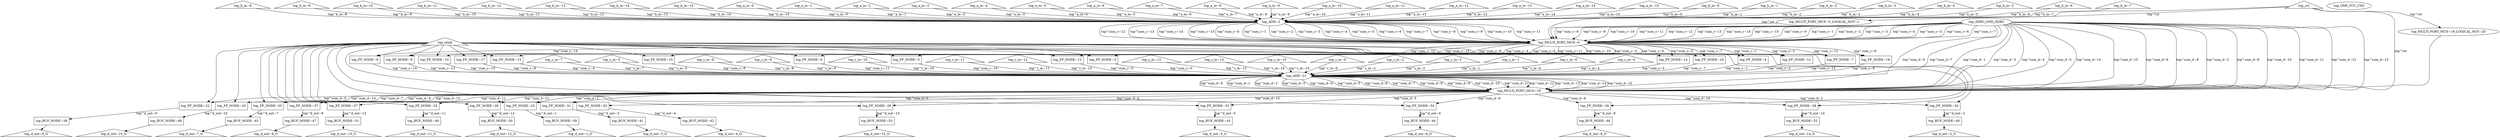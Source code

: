 digraph G {
	ranksep=.25;
	"top_a_in~0" [shape=triangle];
	"top_a_in~0" -> "top_ADD~2"[label="top^a_in~0"];
	"top_ADD~2"
	"top_ADD~2" -> "top_MULTI_PORT_MUX~0"[label="top^sum_c~0"];
	"top_MULTI_PORT_MUX~0"
	"top_MULTI_PORT_MUX~0" -> "top_FF_NODE~3"[label="top^sum_c~0"];
	"top_FF_NODE~3" [shape=box];
	"top_FF_NODE~3" -> "top_ADD~21"[label="top^sum_c~0"];
	"top_ADD~21"
	"top_ADD~21" -> "top_MULTI_PORT_MUX~19"[label="top^sum_d~0"];
	"top_MULTI_PORT_MUX~19"
	"top_MULTI_PORT_MUX~19" -> "top_FF_NODE~22"[label="top^sum_d~0"];
	"top_FF_NODE~22" [shape=box];
	"top_FF_NODE~22" -> "top_BUF_NODE~38"[label="top^d_out~0"];
	"top_BUF_NODE~38" [shape=box];
	"top_BUF_NODE~38" -> "top_d_out~0_O";
	"top_d_out~0_O" [shape=triangle];
	"top_MULTI_PORT_MUX~19" -> "top_FF_NODE~23"[label="top^sum_d~1"];
	"top_FF_NODE~23" [shape=box];
	"top_FF_NODE~23" -> "top_BUF_NODE~39"[label="top^d_out~1"];
	"top_BUF_NODE~39" [shape=box];
	"top_BUF_NODE~39" -> "top_d_out~1_O";
	"top_d_out~1_O" [shape=triangle];
	"top_MULTI_PORT_MUX~19" -> "top_FF_NODE~24"[label="top^sum_d~10"];
	"top_FF_NODE~24" [shape=box];
	"top_FF_NODE~24" -> "top_BUF_NODE~48"[label="top^d_out~10"];
	"top_BUF_NODE~48" [shape=box];
	"top_BUF_NODE~48" -> "top_d_out~10_O";
	"top_d_out~10_O" [shape=triangle];
	"top_MULTI_PORT_MUX~19" -> "top_FF_NODE~25"[label="top^sum_d~11"];
	"top_FF_NODE~25" [shape=box];
	"top_FF_NODE~25" -> "top_BUF_NODE~49"[label="top^d_out~11"];
	"top_BUF_NODE~49" [shape=box];
	"top_BUF_NODE~49" -> "top_d_out~11_O";
	"top_d_out~11_O" [shape=triangle];
	"top_MULTI_PORT_MUX~19" -> "top_FF_NODE~26"[label="top^sum_d~12"];
	"top_FF_NODE~26" [shape=box];
	"top_FF_NODE~26" -> "top_BUF_NODE~50"[label="top^d_out~12"];
	"top_BUF_NODE~50" [shape=box];
	"top_BUF_NODE~50" -> "top_d_out~12_O";
	"top_d_out~12_O" [shape=triangle];
	"top_MULTI_PORT_MUX~19" -> "top_FF_NODE~27"[label="top^sum_d~13"];
	"top_FF_NODE~27" [shape=box];
	"top_FF_NODE~27" -> "top_BUF_NODE~51"[label="top^d_out~13"];
	"top_BUF_NODE~51" [shape=box];
	"top_BUF_NODE~51" -> "top_d_out~13_O";
	"top_d_out~13_O" [shape=triangle];
	"top_MULTI_PORT_MUX~19" -> "top_FF_NODE~28"[label="top^sum_d~14"];
	"top_FF_NODE~28" [shape=box];
	"top_FF_NODE~28" -> "top_BUF_NODE~52"[label="top^d_out~14"];
	"top_BUF_NODE~52" [shape=box];
	"top_BUF_NODE~52" -> "top_d_out~14_O";
	"top_d_out~14_O" [shape=triangle];
	"top_MULTI_PORT_MUX~19" -> "top_FF_NODE~29"[label="top^sum_d~15"];
	"top_FF_NODE~29" [shape=box];
	"top_FF_NODE~29" -> "top_BUF_NODE~53"[label="top^d_out~15"];
	"top_BUF_NODE~53" [shape=box];
	"top_BUF_NODE~53" -> "top_d_out~15_O";
	"top_d_out~15_O" [shape=triangle];
	"top_MULTI_PORT_MUX~19" -> "top_FF_NODE~30"[label="top^sum_d~2"];
	"top_FF_NODE~30" [shape=box];
	"top_FF_NODE~30" -> "top_BUF_NODE~40"[label="top^d_out~2"];
	"top_BUF_NODE~40" [shape=box];
	"top_BUF_NODE~40" -> "top_d_out~2_O";
	"top_d_out~2_O" [shape=triangle];
	"top_MULTI_PORT_MUX~19" -> "top_FF_NODE~31"[label="top^sum_d~3"];
	"top_FF_NODE~31" [shape=box];
	"top_FF_NODE~31" -> "top_BUF_NODE~41"[label="top^d_out~3"];
	"top_BUF_NODE~41" [shape=box];
	"top_BUF_NODE~41" -> "top_d_out~3_O";
	"top_d_out~3_O" [shape=triangle];
	"top_MULTI_PORT_MUX~19" -> "top_FF_NODE~32"[label="top^sum_d~4"];
	"top_FF_NODE~32" [shape=box];
	"top_FF_NODE~32" -> "top_BUF_NODE~42"[label="top^d_out~4"];
	"top_BUF_NODE~42" [shape=box];
	"top_BUF_NODE~42" -> "top_d_out~4_O";
	"top_d_out~4_O" [shape=triangle];
	"top_MULTI_PORT_MUX~19" -> "top_FF_NODE~33"[label="top^sum_d~5"];
	"top_FF_NODE~33" [shape=box];
	"top_FF_NODE~33" -> "top_BUF_NODE~43"[label="top^d_out~5"];
	"top_BUF_NODE~43" [shape=box];
	"top_BUF_NODE~43" -> "top_d_out~5_O";
	"top_d_out~5_O" [shape=triangle];
	"top_MULTI_PORT_MUX~19" -> "top_FF_NODE~34"[label="top^sum_d~6"];
	"top_FF_NODE~34" [shape=box];
	"top_FF_NODE~34" -> "top_BUF_NODE~44"[label="top^d_out~6"];
	"top_BUF_NODE~44" [shape=box];
	"top_BUF_NODE~44" -> "top_d_out~6_O";
	"top_d_out~6_O" [shape=triangle];
	"top_MULTI_PORT_MUX~19" -> "top_FF_NODE~35"[label="top^sum_d~7"];
	"top_FF_NODE~35" [shape=box];
	"top_FF_NODE~35" -> "top_BUF_NODE~45"[label="top^d_out~7"];
	"top_BUF_NODE~45" [shape=box];
	"top_BUF_NODE~45" -> "top_d_out~7_O";
	"top_d_out~7_O" [shape=triangle];
	"top_MULTI_PORT_MUX~19" -> "top_FF_NODE~36"[label="top^sum_d~8"];
	"top_FF_NODE~36" [shape=box];
	"top_FF_NODE~36" -> "top_BUF_NODE~46"[label="top^d_out~8"];
	"top_BUF_NODE~46" [shape=box];
	"top_BUF_NODE~46" -> "top_d_out~8_O";
	"top_d_out~8_O" [shape=triangle];
	"top_MULTI_PORT_MUX~19" -> "top_FF_NODE~37"[label="top^sum_d~9"];
	"top_FF_NODE~37" [shape=box];
	"top_FF_NODE~37" -> "top_BUF_NODE~47"[label="top^d_out~9"];
	"top_BUF_NODE~47" [shape=box];
	"top_BUF_NODE~47" -> "top_d_out~9_O";
	"top_d_out~9_O" [shape=triangle];
	"top_ADD~21" -> "top_MULTI_PORT_MUX~19"[label="top^sum_d~1"];
	"top_ADD~21" -> "top_MULTI_PORT_MUX~19"[label="top^sum_d~2"];
	"top_ADD~21" -> "top_MULTI_PORT_MUX~19"[label="top^sum_d~3"];
	"top_ADD~21" -> "top_MULTI_PORT_MUX~19"[label="top^sum_d~4"];
	"top_ADD~21" -> "top_MULTI_PORT_MUX~19"[label="top^sum_d~5"];
	"top_ADD~21" -> "top_MULTI_PORT_MUX~19"[label="top^sum_d~6"];
	"top_ADD~21" -> "top_MULTI_PORT_MUX~19"[label="top^sum_d~7"];
	"top_ADD~21" -> "top_MULTI_PORT_MUX~19"[label="top^sum_d~8"];
	"top_ADD~21" -> "top_MULTI_PORT_MUX~19"[label="top^sum_d~9"];
	"top_ADD~21" -> "top_MULTI_PORT_MUX~19"[label="top^sum_d~10"];
	"top_ADD~21" -> "top_MULTI_PORT_MUX~19"[label="top^sum_d~11"];
	"top_ADD~21" -> "top_MULTI_PORT_MUX~19"[label="top^sum_d~12"];
	"top_ADD~21" -> "top_MULTI_PORT_MUX~19"[label="top^sum_d~13"];
	"top_ADD~21" -> "top_MULTI_PORT_MUX~19"[label="top^sum_d~14"];
	"top_ADD~21" -> "top_MULTI_PORT_MUX~19"[label="top^sum_d~15"];
	"top_MULTI_PORT_MUX~0" -> "top_FF_NODE~4"[label="top^sum_c~1"];
	"top_FF_NODE~4" [shape=box];
	"top_FF_NODE~4" -> "top_ADD~21"[label="top^sum_c~1"];
	"top_MULTI_PORT_MUX~0" -> "top_FF_NODE~5"[label="top^sum_c~10"];
	"top_FF_NODE~5" [shape=box];
	"top_FF_NODE~5" -> "top_ADD~21"[label="top^sum_c~10"];
	"top_MULTI_PORT_MUX~0" -> "top_FF_NODE~6"[label="top^sum_c~11"];
	"top_FF_NODE~6" [shape=box];
	"top_FF_NODE~6" -> "top_ADD~21"[label="top^sum_c~11"];
	"top_MULTI_PORT_MUX~0" -> "top_FF_NODE~7"[label="top^sum_c~12"];
	"top_FF_NODE~7" [shape=box];
	"top_FF_NODE~7" -> "top_ADD~21"[label="top^sum_c~12"];
	"top_MULTI_PORT_MUX~0" -> "top_FF_NODE~8"[label="top^sum_c~13"];
	"top_FF_NODE~8" [shape=box];
	"top_FF_NODE~8" -> "top_ADD~21"[label="top^sum_c~13"];
	"top_MULTI_PORT_MUX~0" -> "top_FF_NODE~9"[label="top^sum_c~14"];
	"top_FF_NODE~9" [shape=box];
	"top_FF_NODE~9" -> "top_ADD~21"[label="top^sum_c~14"];
	"top_MULTI_PORT_MUX~0" -> "top_FF_NODE~10"[label="top^sum_c~15"];
	"top_FF_NODE~10" [shape=box];
	"top_FF_NODE~10" -> "top_ADD~21"[label="top^sum_c~15"];
	"top_MULTI_PORT_MUX~0" -> "top_FF_NODE~11"[label="top^sum_c~2"];
	"top_FF_NODE~11" [shape=box];
	"top_FF_NODE~11" -> "top_ADD~21"[label="top^sum_c~2"];
	"top_MULTI_PORT_MUX~0" -> "top_FF_NODE~12"[label="top^sum_c~3"];
	"top_FF_NODE~12" [shape=box];
	"top_FF_NODE~12" -> "top_ADD~21"[label="top^sum_c~3"];
	"top_MULTI_PORT_MUX~0" -> "top_FF_NODE~13"[label="top^sum_c~4"];
	"top_FF_NODE~13" [shape=box];
	"top_FF_NODE~13" -> "top_ADD~21"[label="top^sum_c~4"];
	"top_MULTI_PORT_MUX~0" -> "top_FF_NODE~14"[label="top^sum_c~5"];
	"top_FF_NODE~14" [shape=box];
	"top_FF_NODE~14" -> "top_ADD~21"[label="top^sum_c~5"];
	"top_MULTI_PORT_MUX~0" -> "top_FF_NODE~15"[label="top^sum_c~6"];
	"top_FF_NODE~15" [shape=box];
	"top_FF_NODE~15" -> "top_ADD~21"[label="top^sum_c~6"];
	"top_MULTI_PORT_MUX~0" -> "top_FF_NODE~16"[label="top^sum_c~7"];
	"top_FF_NODE~16" [shape=box];
	"top_FF_NODE~16" -> "top_ADD~21"[label="top^sum_c~7"];
	"top_MULTI_PORT_MUX~0" -> "top_FF_NODE~17"[label="top^sum_c~8"];
	"top_FF_NODE~17" [shape=box];
	"top_FF_NODE~17" -> "top_ADD~21"[label="top^sum_c~8"];
	"top_MULTI_PORT_MUX~0" -> "top_FF_NODE~18"[label="top^sum_c~9"];
	"top_FF_NODE~18" [shape=box];
	"top_FF_NODE~18" -> "top_ADD~21"[label="top^sum_c~9"];
	"top_ADD~2" -> "top_MULTI_PORT_MUX~0"[label="top^sum_c~1"];
	"top_ADD~2" -> "top_MULTI_PORT_MUX~0"[label="top^sum_c~2"];
	"top_ADD~2" -> "top_MULTI_PORT_MUX~0"[label="top^sum_c~3"];
	"top_ADD~2" -> "top_MULTI_PORT_MUX~0"[label="top^sum_c~4"];
	"top_ADD~2" -> "top_MULTI_PORT_MUX~0"[label="top^sum_c~5"];
	"top_ADD~2" -> "top_MULTI_PORT_MUX~0"[label="top^sum_c~6"];
	"top_ADD~2" -> "top_MULTI_PORT_MUX~0"[label="top^sum_c~7"];
	"top_ADD~2" -> "top_MULTI_PORT_MUX~0"[label="top^sum_c~8"];
	"top_ADD~2" -> "top_MULTI_PORT_MUX~0"[label="top^sum_c~9"];
	"top_ADD~2" -> "top_MULTI_PORT_MUX~0"[label="top^sum_c~10"];
	"top_ADD~2" -> "top_MULTI_PORT_MUX~0"[label="top^sum_c~11"];
	"top_ADD~2" -> "top_MULTI_PORT_MUX~0"[label="top^sum_c~12"];
	"top_ADD~2" -> "top_MULTI_PORT_MUX~0"[label="top^sum_c~13"];
	"top_ADD~2" -> "top_MULTI_PORT_MUX~0"[label="top^sum_c~14"];
	"top_ADD~2" -> "top_MULTI_PORT_MUX~0"[label="top^sum_c~15"];
	"top_a_in~1" [shape=triangle];
	"top_a_in~1" -> "top_ADD~2"[label="top^a_in~1"];
	"top_a_in~2" [shape=triangle];
	"top_a_in~2" -> "top_ADD~2"[label="top^a_in~2"];
	"top_a_in~3" [shape=triangle];
	"top_a_in~3" -> "top_ADD~2"[label="top^a_in~3"];
	"top_a_in~4" [shape=triangle];
	"top_a_in~4" -> "top_ADD~2"[label="top^a_in~4"];
	"top_a_in~5" [shape=triangle];
	"top_a_in~5" -> "top_ADD~2"[label="top^a_in~5"];
	"top_a_in~6" [shape=triangle];
	"top_a_in~6" -> "top_ADD~2"[label="top^a_in~6"];
	"top_a_in~7" [shape=triangle];
	"top_a_in~7" -> "top_ADD~2"[label="top^a_in~7"];
	"top_a_in~8" [shape=triangle];
	"top_a_in~8" -> "top_ADD~2"[label="top^a_in~8"];
	"top_a_in~9" [shape=triangle];
	"top_a_in~9" -> "top_ADD~2"[label="top^a_in~9"];
	"top_a_in~10" [shape=triangle];
	"top_a_in~10" -> "top_ADD~2"[label="top^a_in~10"];
	"top_a_in~11" [shape=triangle];
	"top_a_in~11" -> "top_ADD~2"[label="top^a_in~11"];
	"top_a_in~12" [shape=triangle];
	"top_a_in~12" -> "top_ADD~2"[label="top^a_in~12"];
	"top_a_in~13" [shape=triangle];
	"top_a_in~13" -> "top_ADD~2"[label="top^a_in~13"];
	"top_a_in~14" [shape=triangle];
	"top_a_in~14" -> "top_ADD~2"[label="top^a_in~14"];
	"top_a_in~15" [shape=triangle];
	"top_a_in~15" -> "top_ADD~2"[label="top^a_in~15"];
	"top_b_in~0" [shape=triangle];
	"top_b_in~0" -> "top_ADD~2"[label="top^b_in~0"];
	"top_b_in~1" [shape=triangle];
	"top_b_in~1" -> "top_ADD~2"[label="top^b_in~1"];
	"top_b_in~2" [shape=triangle];
	"top_b_in~2" -> "top_ADD~2"[label="top^b_in~2"];
	"top_b_in~3" [shape=triangle];
	"top_b_in~3" -> "top_ADD~2"[label="top^b_in~3"];
	"top_b_in~4" [shape=triangle];
	"top_b_in~4" -> "top_ADD~2"[label="top^b_in~4"];
	"top_b_in~5" [shape=triangle];
	"top_b_in~5" -> "top_ADD~2"[label="top^b_in~5"];
	"top_b_in~6" [shape=triangle];
	"top_b_in~6" -> "top_ADD~2"[label="top^b_in~6"];
	"top_b_in~7" [shape=triangle];
	"top_b_in~7" -> "top_ADD~2"[label="top^b_in~7"];
	"top_b_in~8" [shape=triangle];
	"top_b_in~8" -> "top_ADD~2"[label="top^b_in~8"];
	"top_b_in~9" [shape=triangle];
	"top_b_in~9" -> "top_ADD~2"[label="top^b_in~9"];
	"top_b_in~10" [shape=triangle];
	"top_b_in~10" -> "top_ADD~2"[label="top^b_in~10"];
	"top_b_in~11" [shape=triangle];
	"top_b_in~11" -> "top_ADD~2"[label="top^b_in~11"];
	"top_b_in~12" [shape=triangle];
	"top_b_in~12" -> "top_ADD~2"[label="top^b_in~12"];
	"top_b_in~13" [shape=triangle];
	"top_b_in~13" -> "top_ADD~2"[label="top^b_in~13"];
	"top_b_in~14" [shape=triangle];
	"top_b_in~14" -> "top_ADD~2"[label="top^b_in~14"];
	"top_b_in~15" [shape=triangle];
	"top_b_in~15" -> "top_ADD~2"[label="top^b_in~15"];
	"top_c_in~0" [shape=triangle];
	"top_c_in~0" -> "top_ADD~21"[label="top^c_in~0"];
	"top_c_in~1" [shape=triangle];
	"top_c_in~1" -> "top_ADD~21"[label="top^c_in~1"];
	"top_c_in~2" [shape=triangle];
	"top_c_in~2" -> "top_ADD~21"[label="top^c_in~2"];
	"top_c_in~3" [shape=triangle];
	"top_c_in~3" -> "top_ADD~21"[label="top^c_in~3"];
	"top_c_in~4" [shape=triangle];
	"top_c_in~4" -> "top_ADD~21"[label="top^c_in~4"];
	"top_c_in~5" [shape=triangle];
	"top_c_in~5" -> "top_ADD~21"[label="top^c_in~5"];
	"top_c_in~6" [shape=triangle];
	"top_c_in~6" -> "top_ADD~21"[label="top^c_in~6"];
	"top_c_in~7" [shape=triangle];
	"top_c_in~7" -> "top_ADD~21"[label="top^c_in~7"];
	"top_c_in~8" [shape=triangle];
	"top_c_in~8" -> "top_ADD~21"[label="top^c_in~8"];
	"top_c_in~9" [shape=triangle];
	"top_c_in~9" -> "top_ADD~21"[label="top^c_in~9"];
	"top_c_in~10" [shape=triangle];
	"top_c_in~10" -> "top_ADD~21"[label="top^c_in~10"];
	"top_c_in~11" [shape=triangle];
	"top_c_in~11" -> "top_ADD~21"[label="top^c_in~11"];
	"top_c_in~12" [shape=triangle];
	"top_c_in~12" -> "top_ADD~21"[label="top^c_in~12"];
	"top_c_in~13" [shape=triangle];
	"top_c_in~13" -> "top_ADD~21"[label="top^c_in~13"];
	"top_c_in~14" [shape=triangle];
	"top_c_in~14" -> "top_ADD~21"[label="top^c_in~14"];
	"top_c_in~15" [shape=triangle];
	"top_c_in~15" -> "top_ADD~21"[label="top^c_in~15"];
	"top_clock" [shape=triangle];
	"top_clock" -> "top_FF_NODE~3";
	"top_clock" -> "top_FF_NODE~4";
	"top_clock" -> "top_FF_NODE~5";
	"top_clock" -> "top_FF_NODE~6";
	"top_clock" -> "top_FF_NODE~7";
	"top_clock" -> "top_FF_NODE~8";
	"top_clock" -> "top_FF_NODE~9";
	"top_clock" -> "top_FF_NODE~10";
	"top_clock" -> "top_FF_NODE~11";
	"top_clock" -> "top_FF_NODE~12";
	"top_clock" -> "top_FF_NODE~13";
	"top_clock" -> "top_FF_NODE~14";
	"top_clock" -> "top_FF_NODE~15";
	"top_clock" -> "top_FF_NODE~16";
	"top_clock" -> "top_FF_NODE~17";
	"top_clock" -> "top_FF_NODE~18";
	"top_clock" -> "top_FF_NODE~22";
	"top_clock" -> "top_FF_NODE~23";
	"top_clock" -> "top_FF_NODE~24";
	"top_clock" -> "top_FF_NODE~25";
	"top_clock" -> "top_FF_NODE~26";
	"top_clock" -> "top_FF_NODE~27";
	"top_clock" -> "top_FF_NODE~28";
	"top_clock" -> "top_FF_NODE~29";
	"top_clock" -> "top_FF_NODE~30";
	"top_clock" -> "top_FF_NODE~31";
	"top_clock" -> "top_FF_NODE~32";
	"top_clock" -> "top_FF_NODE~33";
	"top_clock" -> "top_FF_NODE~34";
	"top_clock" -> "top_FF_NODE~35";
	"top_clock" -> "top_FF_NODE~36";
	"top_clock" -> "top_FF_NODE~37";
	"top_rst" [shape=triangle];
	"top_rst" -> "top_MULTI_PORT_MUX~0"[label="top^rst"];
	"top_rst" -> "top_MULTI_PORT_MUX~0_LOGICAL_NOT~1"[label="top^rst"];
	"top_MULTI_PORT_MUX~0_LOGICAL_NOT~1"
	"top_MULTI_PORT_MUX~0_LOGICAL_NOT~1" -> "top_MULTI_PORT_MUX~0";
	"top_rst" -> "top_MULTI_PORT_MUX~19"[label="top^rst"];
	"top_rst" -> "top_MULTI_PORT_MUX~19_LOGICAL_NOT~20"[label="top^rst"];
	"top_MULTI_PORT_MUX~19_LOGICAL_NOT~20"
	"top_MULTI_PORT_MUX~19_LOGICAL_NOT~20" -> "top_MULTI_PORT_MUX~19";
	"top_ZERO_GND_ZERO"
	"top_ZERO_GND_ZERO" -> "top_MULTI_PORT_MUX~0"[label="top^sum_c~0"];
	"top_ZERO_GND_ZERO" -> "top_MULTI_PORT_MUX~0"[label="top^sum_c~1"];
	"top_ZERO_GND_ZERO" -> "top_MULTI_PORT_MUX~0"[label="top^sum_c~2"];
	"top_ZERO_GND_ZERO" -> "top_MULTI_PORT_MUX~0"[label="top^sum_c~3"];
	"top_ZERO_GND_ZERO" -> "top_MULTI_PORT_MUX~0"[label="top^sum_c~4"];
	"top_ZERO_GND_ZERO" -> "top_MULTI_PORT_MUX~0"[label="top^sum_c~5"];
	"top_ZERO_GND_ZERO" -> "top_MULTI_PORT_MUX~0"[label="top^sum_c~6"];
	"top_ZERO_GND_ZERO" -> "top_MULTI_PORT_MUX~0"[label="top^sum_c~7"];
	"top_ZERO_GND_ZERO" -> "top_MULTI_PORT_MUX~0"[label="top^sum_c~8"];
	"top_ZERO_GND_ZERO" -> "top_MULTI_PORT_MUX~0"[label="top^sum_c~9"];
	"top_ZERO_GND_ZERO" -> "top_MULTI_PORT_MUX~0"[label="top^sum_c~10"];
	"top_ZERO_GND_ZERO" -> "top_MULTI_PORT_MUX~0"[label="top^sum_c~11"];
	"top_ZERO_GND_ZERO" -> "top_MULTI_PORT_MUX~0"[label="top^sum_c~12"];
	"top_ZERO_GND_ZERO" -> "top_MULTI_PORT_MUX~0"[label="top^sum_c~13"];
	"top_ZERO_GND_ZERO" -> "top_MULTI_PORT_MUX~0"[label="top^sum_c~14"];
	"top_ZERO_GND_ZERO" -> "top_MULTI_PORT_MUX~0"[label="top^sum_c~15"];
	"top_ZERO_GND_ZERO" -> "top_MULTI_PORT_MUX~19"[label="top^sum_d~0"];
	"top_ZERO_GND_ZERO" -> "top_MULTI_PORT_MUX~19"[label="top^sum_d~1"];
	"top_ZERO_GND_ZERO" -> "top_MULTI_PORT_MUX~19"[label="top^sum_d~2"];
	"top_ZERO_GND_ZERO" -> "top_MULTI_PORT_MUX~19"[label="top^sum_d~3"];
	"top_ZERO_GND_ZERO" -> "top_MULTI_PORT_MUX~19"[label="top^sum_d~4"];
	"top_ZERO_GND_ZERO" -> "top_MULTI_PORT_MUX~19"[label="top^sum_d~5"];
	"top_ZERO_GND_ZERO" -> "top_MULTI_PORT_MUX~19"[label="top^sum_d~6"];
	"top_ZERO_GND_ZERO" -> "top_MULTI_PORT_MUX~19"[label="top^sum_d~7"];
	"top_ZERO_GND_ZERO" -> "top_MULTI_PORT_MUX~19"[label="top^sum_d~8"];
	"top_ZERO_GND_ZERO" -> "top_MULTI_PORT_MUX~19"[label="top^sum_d~9"];
	"top_ZERO_GND_ZERO" -> "top_MULTI_PORT_MUX~19"[label="top^sum_d~10"];
	"top_ZERO_GND_ZERO" -> "top_MULTI_PORT_MUX~19"[label="top^sum_d~11"];
	"top_ZERO_GND_ZERO" -> "top_MULTI_PORT_MUX~19"[label="top^sum_d~12"];
	"top_ZERO_GND_ZERO" -> "top_MULTI_PORT_MUX~19"[label="top^sum_d~13"];
	"top_ZERO_GND_ZERO" -> "top_MULTI_PORT_MUX~19"[label="top^sum_d~14"];
	"top_ZERO_GND_ZERO" -> "top_MULTI_PORT_MUX~19"[label="top^sum_d~15"];
	"top_ONE_VCC_CNS"
}
